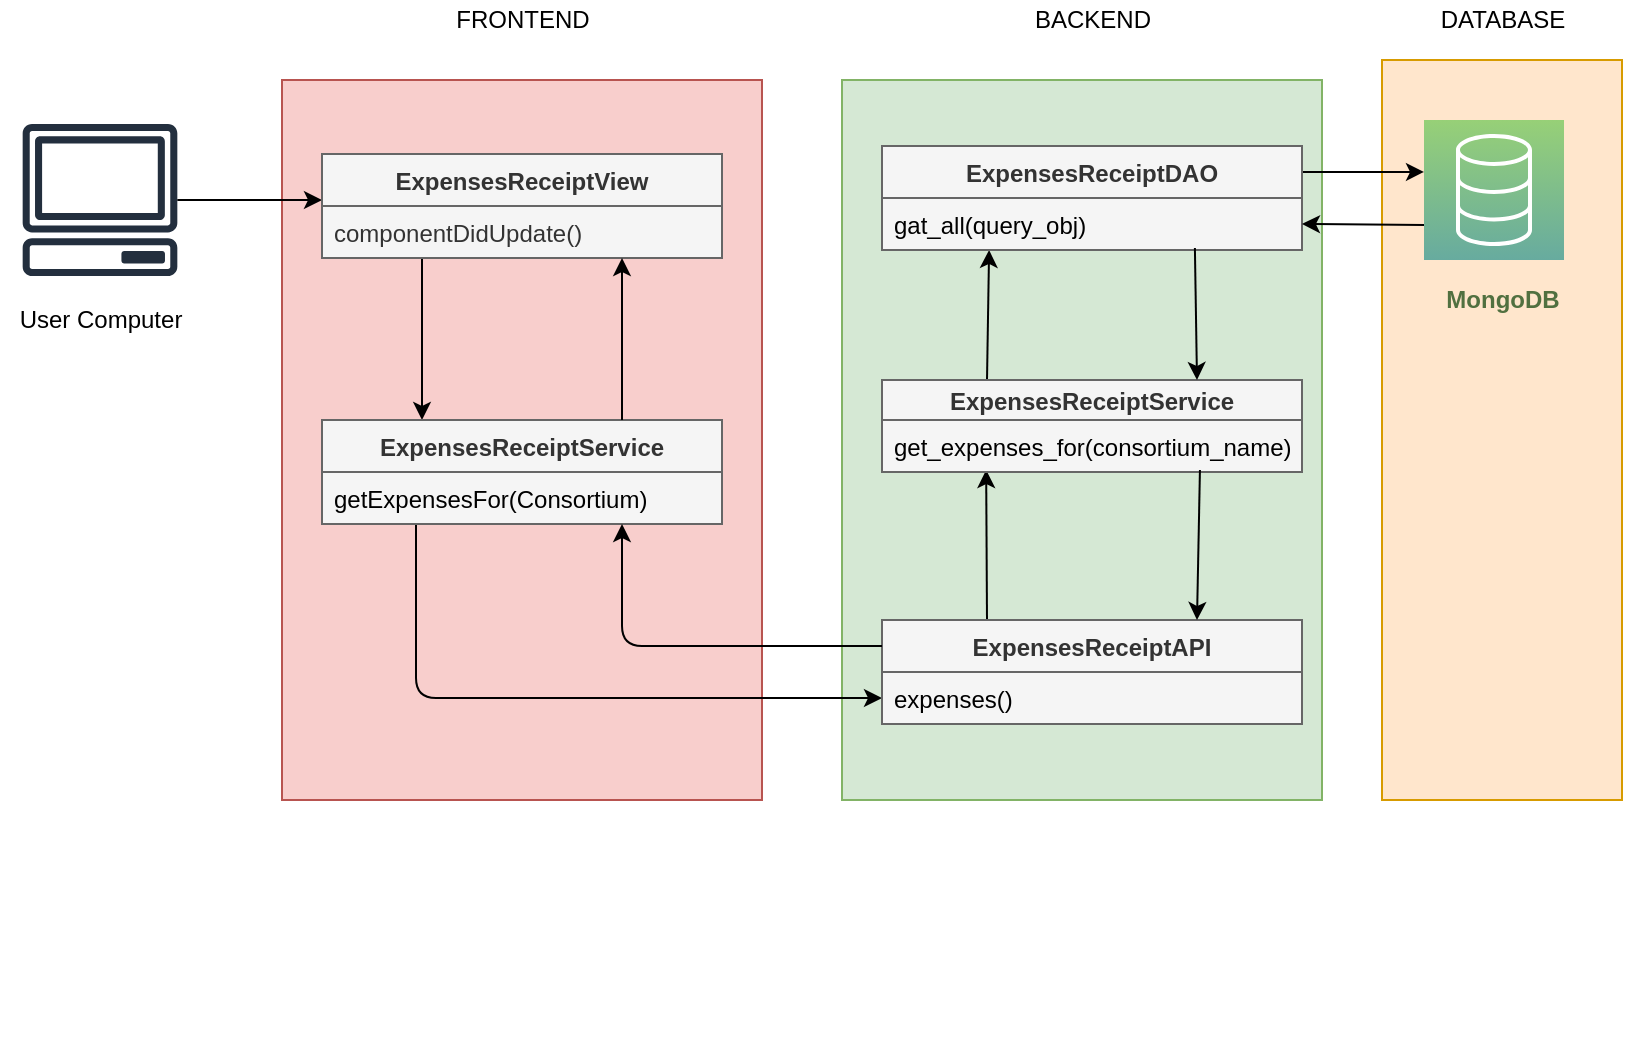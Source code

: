 <mxfile version="14.6.6" type="github">
  <diagram id="jWDdXMHi5jamVcukwxKl" name="Page-1">
    <mxGraphModel dx="946" dy="514" grid="1" gridSize="10" guides="1" tooltips="1" connect="1" arrows="1" fold="1" page="1" pageScale="1" pageWidth="850" pageHeight="1100" math="0" shadow="0">
      <root>
        <mxCell id="0" />
        <mxCell id="1" parent="0" />
        <mxCell id="gIxbSjfvcBy_xz-RuOTx-1" value="" style="rounded=0;whiteSpace=wrap;html=1;fillColor=#ffe6cc;strokeColor=#d79b00;" vertex="1" parent="1">
          <mxGeometry x="700" y="80" width="120" height="370" as="geometry" />
        </mxCell>
        <mxCell id="bGEuVlmBJp6FK9TfZbva-1" value="" style="rounded=0;whiteSpace=wrap;html=1;fillColor=#f8cecc;strokeColor=#b85450;" parent="1" vertex="1">
          <mxGeometry x="150" y="90" width="240" height="360" as="geometry" />
        </mxCell>
        <mxCell id="bGEuVlmBJp6FK9TfZbva-2" value="" style="rounded=0;whiteSpace=wrap;html=1;fillColor=#d5e8d4;strokeColor=#82b366;" parent="1" vertex="1">
          <mxGeometry x="430" y="90" width="240" height="360" as="geometry" />
        </mxCell>
        <mxCell id="bGEuVlmBJp6FK9TfZbva-10" value="" style="outlineConnect=0;fontColor=#232F3E;gradientColor=none;fillColor=#232F3E;strokeColor=none;dashed=0;verticalLabelPosition=bottom;verticalAlign=top;align=center;html=1;fontSize=12;fontStyle=0;aspect=fixed;pointerEvents=1;shape=mxgraph.aws4.client;" parent="1" vertex="1">
          <mxGeometry x="20" y="112" width="78" height="76" as="geometry" />
        </mxCell>
        <mxCell id="bGEuVlmBJp6FK9TfZbva-11" value="" style="points=[[0,0,0],[0.25,0,0],[0.5,0,0],[0.75,0,0],[1,0,0],[0,1,0],[0.25,1,0],[0.5,1,0],[0.75,1,0],[1,1,0],[0,0.25,0],[0,0.5,0],[0,0.75,0],[1,0.25,0],[1,0.5,0],[1,0.75,0]];outlineConnect=0;fontColor=#232F3E;gradientDirection=north;strokeColor=#ffffff;dashed=0;verticalLabelPosition=bottom;verticalAlign=top;align=center;html=1;fontSize=12;fontStyle=0;aspect=fixed;shape=mxgraph.aws4.resourceIcon;resIcon=mxgraph.aws4.database;gradientColor=#97D077;fillColor=#67AB9F;" parent="1" vertex="1">
          <mxGeometry x="721" y="110" width="70" height="70" as="geometry" />
        </mxCell>
        <mxCell id="bGEuVlmBJp6FK9TfZbva-12" value="&lt;b&gt;&lt;font color=&quot;#517040&quot;&gt;MongoDB&lt;/font&gt;&lt;/b&gt;" style="text;html=1;align=center;verticalAlign=middle;resizable=0;points=[];autosize=1;strokeColor=none;" parent="1" vertex="1">
          <mxGeometry x="725" y="190" width="70" height="20" as="geometry" />
        </mxCell>
        <mxCell id="bGEuVlmBJp6FK9TfZbva-13" value="" style="endArrow=classic;html=1;entryX=0;entryY=0.5;entryDx=0;entryDy=0;" parent="1" source="bGEuVlmBJp6FK9TfZbva-10" edge="1">
          <mxGeometry width="50" height="50" relative="1" as="geometry">
            <mxPoint x="300" y="250" as="sourcePoint" />
            <mxPoint x="170" y="150" as="targetPoint" />
          </mxGeometry>
        </mxCell>
        <mxCell id="bGEuVlmBJp6FK9TfZbva-14" value="" style="endArrow=classic;html=1;entryX=0.25;entryY=0;entryDx=0;entryDy=0;exitX=0.25;exitY=1;exitDx=0;exitDy=0;" parent="1" source="bGEuVlmBJp6FK9TfZbva-20" target="bGEuVlmBJp6FK9TfZbva-24" edge="1">
          <mxGeometry width="50" height="50" relative="1" as="geometry">
            <mxPoint x="40" y="290" as="sourcePoint" />
            <mxPoint x="270" y="260" as="targetPoint" />
          </mxGeometry>
        </mxCell>
        <mxCell id="bGEuVlmBJp6FK9TfZbva-15" value="" style="endArrow=classic;html=1;entryX=0;entryY=0.5;entryDx=0;entryDy=0;exitX=0.235;exitY=0.962;exitDx=0;exitDy=0;exitPerimeter=0;" parent="1" source="bGEuVlmBJp6FK9TfZbva-25" target="bGEuVlmBJp6FK9TfZbva-28" edge="1">
          <mxGeometry width="50" height="50" relative="1" as="geometry">
            <mxPoint x="260" y="320" as="sourcePoint" />
            <mxPoint x="450" y="380" as="targetPoint" />
            <Array as="points">
              <mxPoint x="217" y="399" />
            </Array>
          </mxGeometry>
        </mxCell>
        <mxCell id="bGEuVlmBJp6FK9TfZbva-16" value="" style="endArrow=classic;html=1;entryX=0.248;entryY=0.962;entryDx=0;entryDy=0;exitX=0.25;exitY=0;exitDx=0;exitDy=0;entryPerimeter=0;" parent="1" source="bGEuVlmBJp6FK9TfZbva-27" target="bGEuVlmBJp6FK9TfZbva-30" edge="1">
          <mxGeometry width="50" height="50" relative="1" as="geometry">
            <mxPoint x="550" y="350" as="sourcePoint" />
            <mxPoint x="550" y="290" as="targetPoint" />
          </mxGeometry>
        </mxCell>
        <mxCell id="bGEuVlmBJp6FK9TfZbva-17" value="" style="endArrow=classic;html=1;entryX=0.255;entryY=1;entryDx=0;entryDy=0;exitX=0.25;exitY=0;exitDx=0;exitDy=0;entryPerimeter=0;" parent="1" source="bGEuVlmBJp6FK9TfZbva-29" target="bGEuVlmBJp6FK9TfZbva-32" edge="1">
          <mxGeometry width="50" height="50" relative="1" as="geometry">
            <mxPoint x="410" y="530" as="sourcePoint" />
            <mxPoint x="410" y="470" as="targetPoint" />
          </mxGeometry>
        </mxCell>
        <mxCell id="bGEuVlmBJp6FK9TfZbva-18" value="" style="endArrow=classic;html=1;entryX=0;entryY=0.371;entryDx=0;entryDy=0;entryPerimeter=0;exitX=1;exitY=0.25;exitDx=0;exitDy=0;" parent="1" source="bGEuVlmBJp6FK9TfZbva-31" target="bGEuVlmBJp6FK9TfZbva-11" edge="1">
          <mxGeometry width="50" height="50" relative="1" as="geometry">
            <mxPoint x="650" y="140" as="sourcePoint" />
            <mxPoint x="80" y="280" as="targetPoint" />
          </mxGeometry>
        </mxCell>
        <mxCell id="bGEuVlmBJp6FK9TfZbva-19" value="FRONTEND" style="text;html=1;align=center;verticalAlign=middle;resizable=0;points=[];autosize=1;strokeColor=none;" parent="1" vertex="1">
          <mxGeometry x="230" y="50" width="80" height="20" as="geometry" />
        </mxCell>
        <mxCell id="bGEuVlmBJp6FK9TfZbva-20" value="ExpensesReceiptView" style="swimlane;fontStyle=1;childLayout=stackLayout;horizontal=1;startSize=26;horizontalStack=0;resizeParent=1;resizeParentMax=0;resizeLast=0;collapsible=1;marginBottom=0;fillColor=#f5f5f5;strokeColor=#666666;fontColor=#333333;" parent="1" vertex="1">
          <mxGeometry x="170" y="127" width="200" height="52" as="geometry" />
        </mxCell>
        <mxCell id="bGEuVlmBJp6FK9TfZbva-21" value="componentDidUpdate()" style="text;align=left;verticalAlign=top;spacingLeft=4;spacingRight=4;overflow=hidden;rotatable=0;points=[[0,0.5],[1,0.5]];portConstraint=eastwest;fillColor=#f5f5f5;strokeColor=#666666;fontColor=#333333;" parent="bGEuVlmBJp6FK9TfZbva-20" vertex="1">
          <mxGeometry y="26" width="200" height="26" as="geometry" />
        </mxCell>
        <mxCell id="bGEuVlmBJp6FK9TfZbva-24" value="ExpensesReceiptService" style="swimlane;fontStyle=1;childLayout=stackLayout;horizontal=1;startSize=26;horizontalStack=0;resizeParent=1;resizeParentMax=0;resizeLast=0;collapsible=1;marginBottom=0;fillColor=#f5f5f5;strokeColor=#666666;fontColor=#333333;" parent="1" vertex="1">
          <mxGeometry x="170" y="260" width="200" height="52" as="geometry" />
        </mxCell>
        <mxCell id="bGEuVlmBJp6FK9TfZbva-25" value="getExpensesFor(Consortium)" style="text;align=left;verticalAlign=top;spacingLeft=4;spacingRight=4;overflow=hidden;rotatable=0;points=[[0,0.5],[1,0.5]];portConstraint=eastwest;fillColor=#f5f5f5;strokeColor=#666666;" parent="bGEuVlmBJp6FK9TfZbva-24" vertex="1">
          <mxGeometry y="26" width="200" height="26" as="geometry" />
        </mxCell>
        <mxCell id="bGEuVlmBJp6FK9TfZbva-26" value="&lt;pre style=&quot;background-color: #2b2b2b ; color: #a9b7c6 ; font-family: &amp;#34;jetbrains mono&amp;#34; , monospace ; font-size: 9.8pt&quot;&gt;&lt;br&gt;&lt;/pre&gt;" style="text;whiteSpace=wrap;html=1;fontColor=none;" parent="1" vertex="1">
          <mxGeometry x="480" y="510" width="90" height="60" as="geometry" />
        </mxCell>
        <mxCell id="bGEuVlmBJp6FK9TfZbva-27" value="ExpensesReceiptAPI" style="swimlane;fontStyle=1;childLayout=stackLayout;horizontal=1;startSize=26;horizontalStack=0;resizeParent=1;resizeParentMax=0;resizeLast=0;collapsible=1;marginBottom=0;fillColor=#f5f5f5;strokeColor=#666666;fontColor=#333333;" parent="1" vertex="1">
          <mxGeometry x="450" y="360" width="210" height="52" as="geometry" />
        </mxCell>
        <mxCell id="bGEuVlmBJp6FK9TfZbva-28" value="expenses()" style="text;align=left;verticalAlign=top;spacingLeft=4;spacingRight=4;overflow=hidden;rotatable=0;points=[[0,0.5],[1,0.5]];portConstraint=eastwest;fillColor=#f5f5f5;strokeColor=#666666;" parent="bGEuVlmBJp6FK9TfZbva-27" vertex="1">
          <mxGeometry y="26" width="210" height="26" as="geometry" />
        </mxCell>
        <mxCell id="bGEuVlmBJp6FK9TfZbva-29" value="ExpensesReceiptService" style="swimlane;fontStyle=1;childLayout=stackLayout;horizontal=1;startSize=20;horizontalStack=0;resizeParent=1;resizeParentMax=0;resizeLast=0;collapsible=1;marginBottom=0;fillColor=#f5f5f5;strokeColor=#666666;fontColor=#333333;" parent="1" vertex="1">
          <mxGeometry x="450" y="240" width="210" height="46" as="geometry" />
        </mxCell>
        <mxCell id="bGEuVlmBJp6FK9TfZbva-30" value="get_expenses_for(consortium_name)" style="text;align=left;verticalAlign=top;spacingLeft=4;spacingRight=4;overflow=hidden;rotatable=0;points=[[0,0.5],[1,0.5]];portConstraint=eastwest;fillColor=#f5f5f5;strokeColor=#666666;" parent="bGEuVlmBJp6FK9TfZbva-29" vertex="1">
          <mxGeometry y="20" width="210" height="26" as="geometry" />
        </mxCell>
        <mxCell id="bGEuVlmBJp6FK9TfZbva-31" value="ExpensesReceiptDAO" style="swimlane;fontStyle=1;childLayout=stackLayout;horizontal=1;startSize=26;horizontalStack=0;resizeParent=1;resizeParentMax=0;resizeLast=0;collapsible=1;marginBottom=0;fillColor=#f5f5f5;strokeColor=#666666;fontColor=#333333;" parent="1" vertex="1">
          <mxGeometry x="450" y="123" width="210" height="52" as="geometry" />
        </mxCell>
        <mxCell id="bGEuVlmBJp6FK9TfZbva-32" value="gat_all(query_obj)" style="text;align=left;verticalAlign=top;spacingLeft=4;spacingRight=4;overflow=hidden;rotatable=0;points=[[0,0.5],[1,0.5]];portConstraint=eastwest;fillColor=#f5f5f5;strokeColor=#666666;" parent="bGEuVlmBJp6FK9TfZbva-31" vertex="1">
          <mxGeometry y="26" width="210" height="26" as="geometry" />
        </mxCell>
        <mxCell id="bGEuVlmBJp6FK9TfZbva-33" value="" style="endArrow=classic;html=1;entryX=1;entryY=0.75;entryDx=0;entryDy=0;exitX=0;exitY=0.75;exitDx=0;exitDy=0;exitPerimeter=0;" parent="1" source="bGEuVlmBJp6FK9TfZbva-11" target="bGEuVlmBJp6FK9TfZbva-31" edge="1">
          <mxGeometry width="50" height="50" relative="1" as="geometry">
            <mxPoint x="720" y="310" as="sourcePoint" />
            <mxPoint x="731" y="139.5" as="targetPoint" />
          </mxGeometry>
        </mxCell>
        <mxCell id="bGEuVlmBJp6FK9TfZbva-35" value="" style="endArrow=classic;html=1;entryX=0.75;entryY=0;entryDx=0;entryDy=0;exitX=0.745;exitY=0.962;exitDx=0;exitDy=0;exitPerimeter=0;" parent="1" source="bGEuVlmBJp6FK9TfZbva-32" target="bGEuVlmBJp6FK9TfZbva-29" edge="1">
          <mxGeometry width="50" height="50" relative="1" as="geometry">
            <mxPoint x="512.5" y="250" as="sourcePoint" />
            <mxPoint x="516" y="185" as="targetPoint" />
          </mxGeometry>
        </mxCell>
        <mxCell id="bGEuVlmBJp6FK9TfZbva-36" value="" style="endArrow=classic;html=1;entryX=0.75;entryY=0;entryDx=0;entryDy=0;exitX=0.757;exitY=0.962;exitDx=0;exitDy=0;exitPerimeter=0;" parent="1" source="bGEuVlmBJp6FK9TfZbva-30" target="bGEuVlmBJp6FK9TfZbva-27" edge="1">
          <mxGeometry width="50" height="50" relative="1" as="geometry">
            <mxPoint x="605" y="300" as="sourcePoint" />
            <mxPoint x="617.5" y="250" as="targetPoint" />
          </mxGeometry>
        </mxCell>
        <mxCell id="bGEuVlmBJp6FK9TfZbva-37" value="" style="endArrow=classic;html=1;entryX=0.75;entryY=1;entryDx=0;entryDy=0;exitX=0;exitY=0.25;exitDx=0;exitDy=0;" parent="1" source="bGEuVlmBJp6FK9TfZbva-27" target="bGEuVlmBJp6FK9TfZbva-24" edge="1">
          <mxGeometry width="50" height="50" relative="1" as="geometry">
            <mxPoint x="615" y="310" as="sourcePoint" />
            <mxPoint x="615" y="370" as="targetPoint" />
            <Array as="points">
              <mxPoint x="320" y="373" />
            </Array>
          </mxGeometry>
        </mxCell>
        <mxCell id="bGEuVlmBJp6FK9TfZbva-38" value="" style="endArrow=classic;html=1;exitX=0.75;exitY=0;exitDx=0;exitDy=0;entryX=0.75;entryY=1;entryDx=0;entryDy=0;" parent="1" source="bGEuVlmBJp6FK9TfZbva-24" target="bGEuVlmBJp6FK9TfZbva-20" edge="1">
          <mxGeometry width="50" height="50" relative="1" as="geometry">
            <mxPoint x="90" y="270" as="sourcePoint" />
            <mxPoint x="230" y="270" as="targetPoint" />
          </mxGeometry>
        </mxCell>
        <mxCell id="bGEuVlmBJp6FK9TfZbva-39" value="BACKEND" style="text;html=1;align=center;verticalAlign=middle;resizable=0;points=[];autosize=1;strokeColor=none;fontColor=none;" parent="1" vertex="1">
          <mxGeometry x="520" y="50" width="70" height="20" as="geometry" />
        </mxCell>
        <mxCell id="gIxbSjfvcBy_xz-RuOTx-2" value="DATABASE" style="text;html=1;align=center;verticalAlign=middle;resizable=0;points=[];autosize=1;strokeColor=none;" vertex="1" parent="1">
          <mxGeometry x="720" y="50" width="80" height="20" as="geometry" />
        </mxCell>
        <mxCell id="gIxbSjfvcBy_xz-RuOTx-3" value="User Computer" style="text;html=1;align=center;verticalAlign=middle;resizable=0;points=[];autosize=1;strokeColor=none;" vertex="1" parent="1">
          <mxGeometry x="9" y="200" width="100" height="20" as="geometry" />
        </mxCell>
      </root>
    </mxGraphModel>
  </diagram>
</mxfile>
